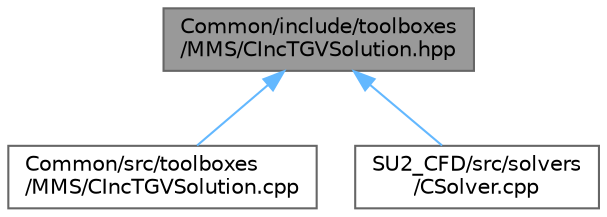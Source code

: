 digraph "Common/include/toolboxes/MMS/CIncTGVSolution.hpp"
{
 // LATEX_PDF_SIZE
  bgcolor="transparent";
  edge [fontname=Helvetica,fontsize=10,labelfontname=Helvetica,labelfontsize=10];
  node [fontname=Helvetica,fontsize=10,shape=box,height=0.2,width=0.4];
  Node1 [id="Node000001",label="Common/include/toolboxes\l/MMS/CIncTGVSolution.hpp",height=0.2,width=0.4,color="gray40", fillcolor="grey60", style="filled", fontcolor="black",tooltip="Header file for the class CIncTGVSolution. The implementations are in the CIncTGVSolution...."];
  Node1 -> Node2 [id="edge1_Node000001_Node000002",dir="back",color="steelblue1",style="solid",tooltip=" "];
  Node2 [id="Node000002",label="Common/src/toolboxes\l/MMS/CIncTGVSolution.cpp",height=0.2,width=0.4,color="grey40", fillcolor="white", style="filled",URL="$CIncTGVSolution_8cpp.html",tooltip="Implementations of the member functions of CIncTGVSolution."];
  Node1 -> Node3 [id="edge2_Node000001_Node000003",dir="back",color="steelblue1",style="solid",tooltip=" "];
  Node3 [id="Node000003",label="SU2_CFD/src/solvers\l/CSolver.cpp",height=0.2,width=0.4,color="grey40", fillcolor="white", style="filled",URL="$CSolver_8cpp.html",tooltip="Main subroutines for CSolver class."];
}
